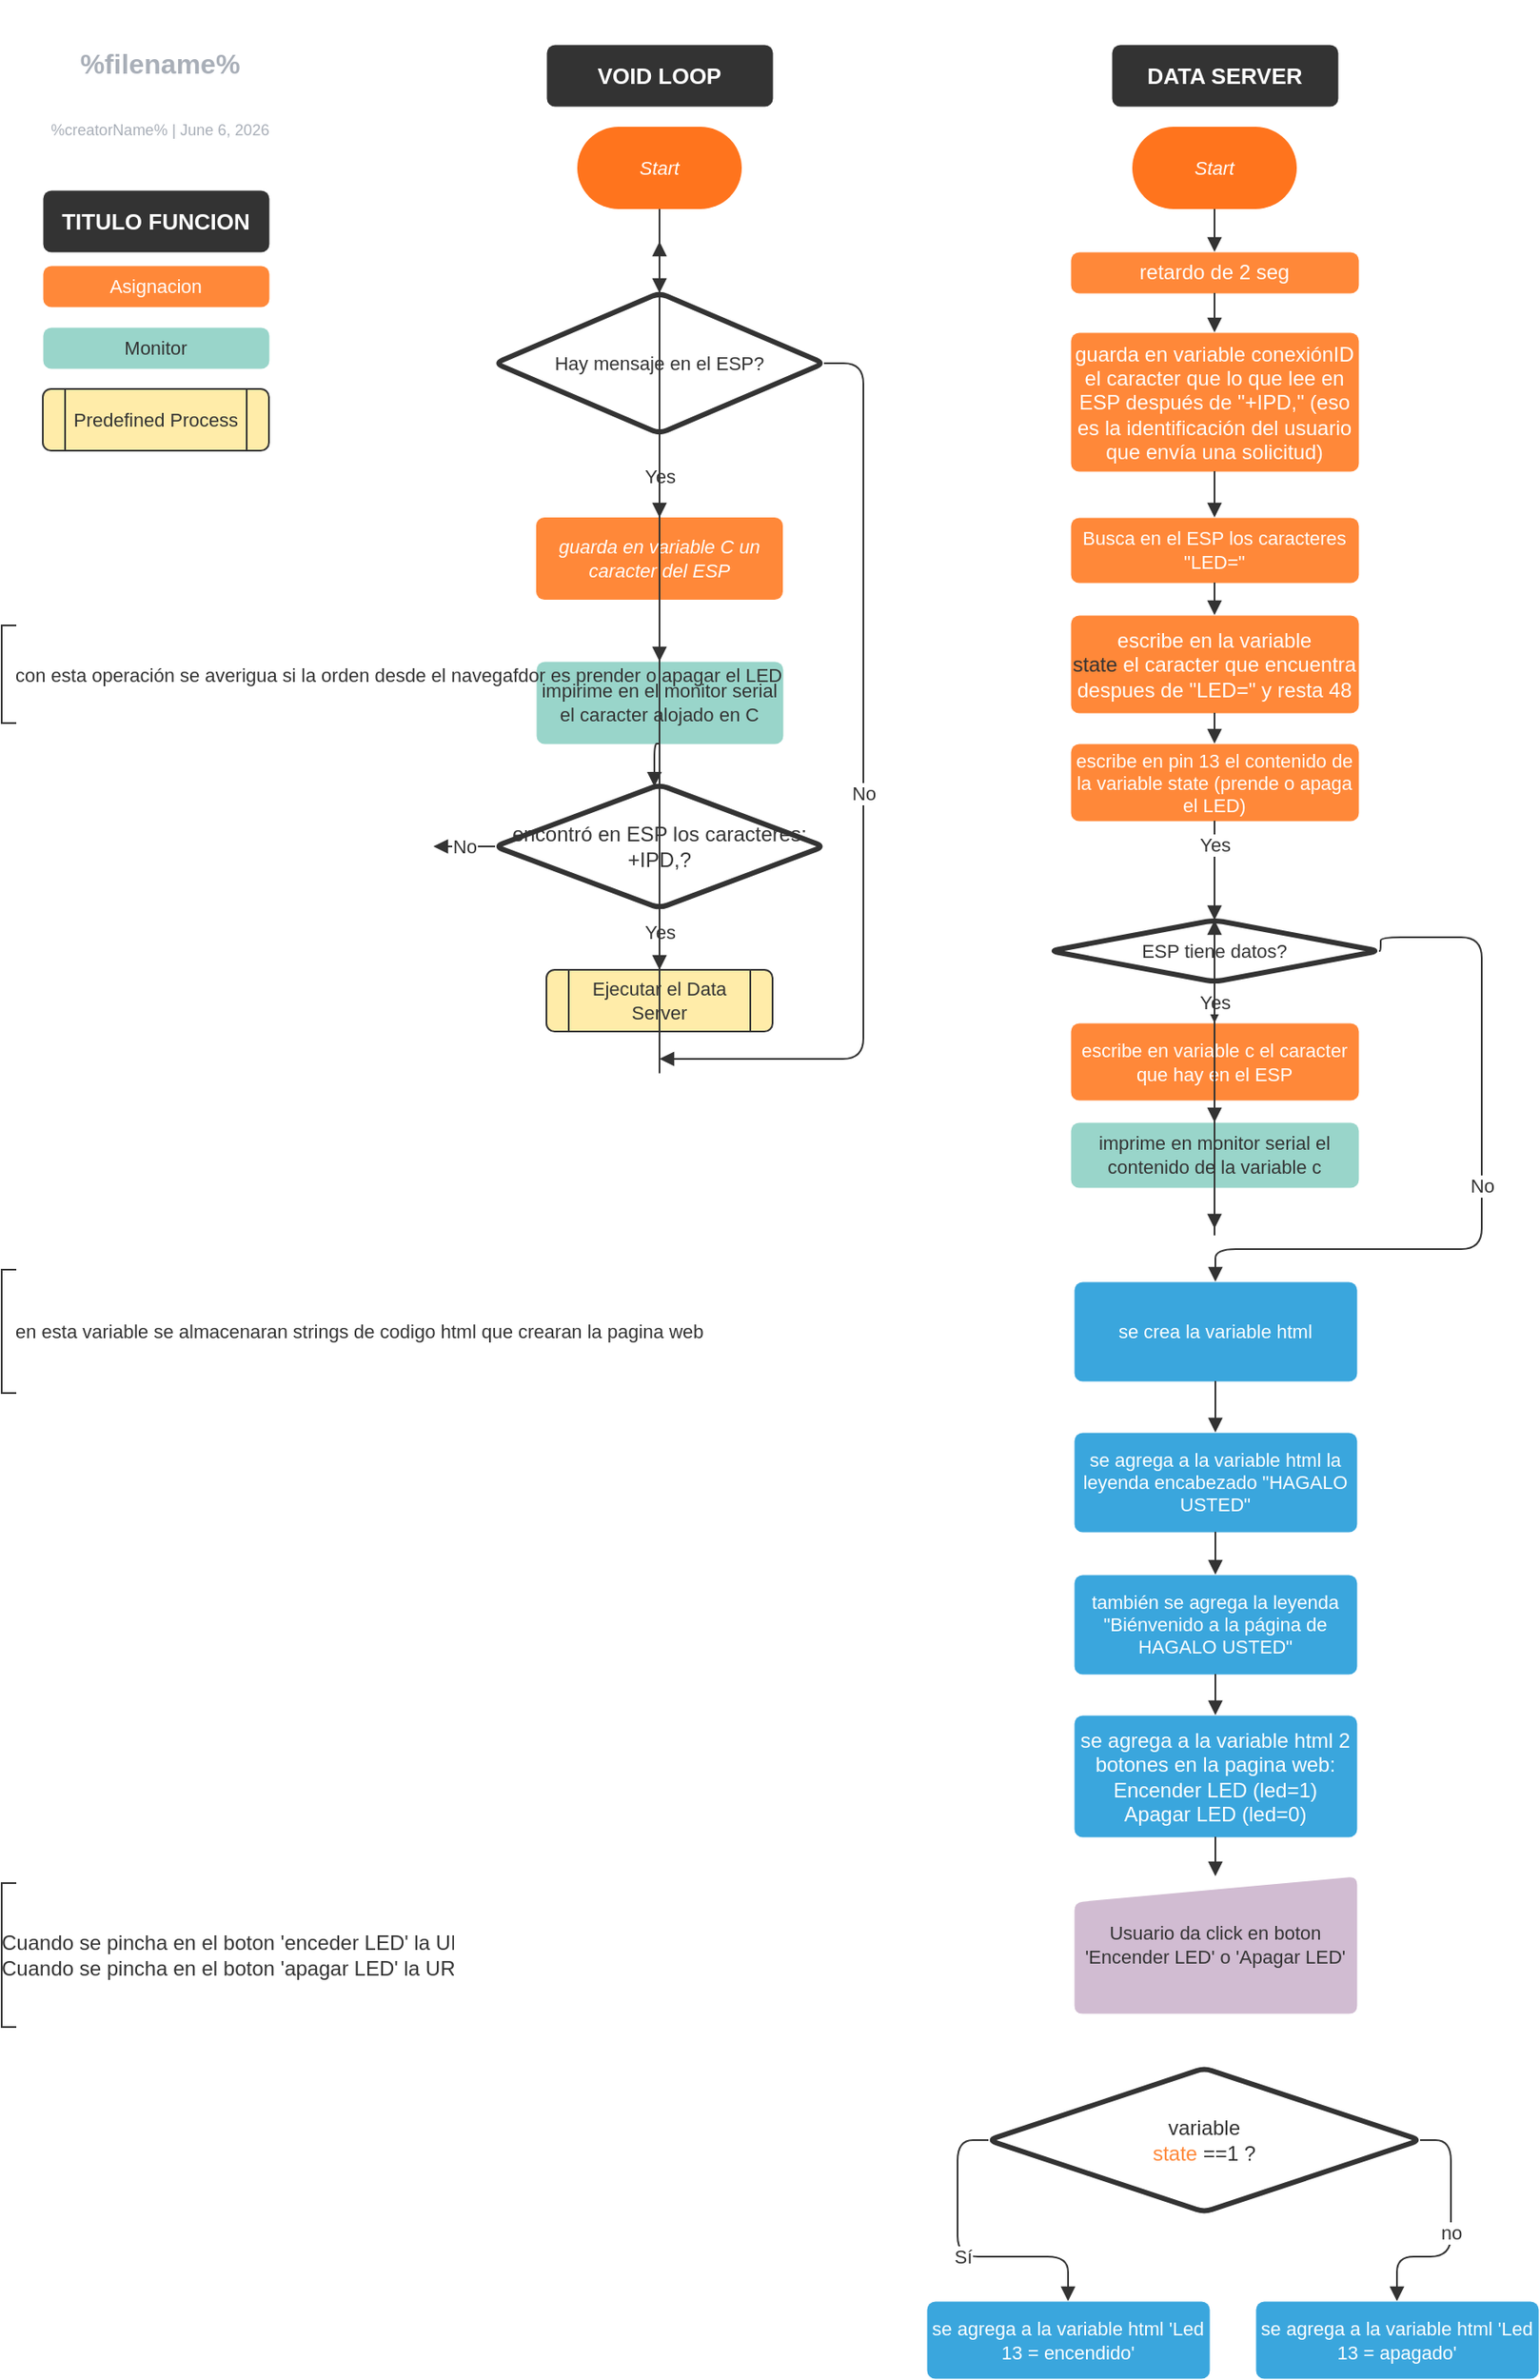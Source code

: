 <mxfile version="13.6.2" type="github"><diagram id="J57KH9B6RZYCS6bBLZZx" name="Page-1"><mxGraphModel dx="754" dy="570" grid="1" gridSize="10" guides="1" tooltips="1" connect="1" arrows="1" fold="1" page="1" pageScale="1" pageWidth="827" pageHeight="1169" math="0" shadow="0"><root><mxCell id="0"/><mxCell id="1" parent="0"/><UserObject label="Start" lucidchartObjectId="-.MDxyrSrIoQ" id="lFMXjnisn3vUiM2r7Eg6-1"><mxCell style="html=1;whiteSpace=wrap;rounded=1;arcSize=50;fontSize=11;fontColor=#ffffff;fontStyle=2;spacing=3;strokeOpacity=0;fillOpacity=100;fillColor=#ff741d;" vertex="1" zOrder="5" parent="1"><mxGeometry x="336" y="75" width="96" height="48" as="geometry"/></mxCell></UserObject><UserObject label="guarda en variable C un caracter del ESP" lucidchartObjectId="728Y107ycvK." id="lFMXjnisn3vUiM2r7Eg6-2"><mxCell style="html=1;whiteSpace=wrap;;fontSize=11;fontColor=#ffffff;fontStyle=2;spacing=3;strokeOpacity=0;fillOpacity=100;rounded=1;absoluteArcSize=1;arcSize=9.6;fillColor=#ff8839;" vertex="1" zOrder="11" parent="1"><mxGeometry x="312" y="303" width="144" height="48" as="geometry"/></mxCell></UserObject><UserObject label="" lucidchartObjectId="waNDZNUiQg9J" id="lFMXjnisn3vUiM2r7Eg6-3"><mxCell style="html=1;jettySize=18;fontSize=11;strokeColor=#333333;strokeOpacity=100;rounded=1;arcSize=24;edgeStyle=orthogonalEdgeStyle;startArrow=none;;endArrow=block;endFill=1;;exitX=0.5;exitY=1;exitPerimeter=1;entryX=0.5;entryY=-0.003;entryPerimeter=1;" edge="1" parent="1" source="lFMXjnisn3vUiM2r7Eg6-1" target="lFMXjnisn3vUiM2r7Eg6-7"><mxGeometry width="100" height="100" relative="1" as="geometry"><Array as="points"/></mxGeometry></mxCell></UserObject><mxCell id="lFMXjnisn3vUiM2r7Eg6-4" value="" style="group;dropTarget=0;" vertex="1" parent="1"><mxGeometry x="12" y="2" width="165" height="90" as="geometry"/></mxCell><UserObject label="%filename%" placeholders="1" lucidchartObjectId="SuaB0mNpY13K" id="lFMXjnisn3vUiM2r7Eg6-5"><mxCell style="html=1;whiteSpace=wrap;;fontSize=16;fontColor=#a9afb8;fontStyle=1;align=center;spacingLeft=5.628;spacingRight=9.38;spacingTop=2.68;spacing=2;strokeOpacity=0;fillOpacity=0;rounded=1;absoluteArcSize=1;arcSize=9.6;fillColor=#ffffff;" vertex="1" zOrder="45.132" parent="lFMXjnisn3vUiM2r7Eg6-4"><mxGeometry width="165" height="70" as="geometry"/></mxCell></UserObject><UserObject label="%creatorName%  |  %date{mmmm d, yyyy}%" placeholders="1" lucidchartObjectId="SuaBzqFhpa1o" id="lFMXjnisn3vUiM2r7Eg6-6"><mxCell style="html=1;whiteSpace=wrap;;fontSize=9;fontColor=#a9afb8;align=center;spacingLeft=5.628;spacingRight=9.38;spacingTop=2.68;spacing=2;strokeOpacity=0;fillOpacity=0;rounded=1;absoluteArcSize=1;arcSize=9.6;fillColor=#ffffff;" vertex="1" zOrder="47.132" parent="lFMXjnisn3vUiM2r7Eg6-4"><mxGeometry y="58" width="165" height="32" as="geometry"/></mxCell></UserObject><UserObject label="Hay mensaje en el ESP?" lucidchartObjectId="9JmlERP.Ujr." id="lFMXjnisn3vUiM2r7Eg6-7"><mxCell style="html=1;whiteSpace=wrap;rhombus;fontSize=11;fontColor=#333333;align=center;spacing=3;strokeColor=#333333;strokeOpacity=100;fillOpacity=100;rounded=1;absoluteArcSize=1;arcSize=9.6;fillColor=#ffffff;strokeWidth=3;" vertex="1" zOrder="50.132" parent="1"><mxGeometry x="288" y="172" width="192" height="82" as="geometry"/></mxCell></UserObject><UserObject label="" lucidchartObjectId="EWFldV10oaYS" id="lFMXjnisn3vUiM2r7Eg6-8"><mxCell style="html=1;jettySize=18;fontSize=11;fontColor=#333333;align=center;strokeColor=#333333;strokeOpacity=100;rounded=1;arcSize=24;edgeStyle=orthogonalEdgeStyle;startArrow=none;;endArrow=block;endFill=1;;exitX=0.5;exitY=1.003;exitPerimeter=1;entryX=0.5;entryY=0;entryPerimeter=1;" edge="1" parent="1" source="lFMXjnisn3vUiM2r7Eg6-7" target="lFMXjnisn3vUiM2r7Eg6-2"><mxGeometry width="100" height="100" relative="1" as="geometry"><Array as="points"/></mxGeometry></mxCell></UserObject><mxCell id="lFMXjnisn3vUiM2r7Eg6-9" value="Yes" style="text;html=1;resizable=0;labelBackgroundColor=#ffffff;align=center;verticalAlign=middle;fontColor=#333333;;fontSize=11;" vertex="1" parent="lFMXjnisn3vUiM2r7Eg6-8"><mxGeometry relative="1" as="geometry"/></mxCell><UserObject label="impirime en el monitor serial el caracter alojado en C " lucidchartObjectId="kYFlknXSgfvN" id="lFMXjnisn3vUiM2r7Eg6-10"><mxCell style="html=1;whiteSpace=wrap;;fontSize=11;fontColor=#333333;align=center;spacing=3;strokeColor=none;strokeOpacity=100;fillOpacity=100;rounded=1;absoluteArcSize=1;arcSize=9.6;fillColor=#99d5ca;strokeWidth=0;" vertex="1" zOrder="53.132" parent="1"><mxGeometry x="312" y="387" width="144" height="48" as="geometry"/></mxCell></UserObject><UserObject label="" lucidchartObjectId="q3Flejtq3wXv" id="lFMXjnisn3vUiM2r7Eg6-11"><mxCell style="html=1;jettySize=18;fontSize=11;strokeColor=#333333;strokeOpacity=100;rounded=1;arcSize=24;edgeStyle=orthogonalEdgeStyle;startArrow=none;;endArrow=block;endFill=1;;exitX=0.5;exitY=1;exitPerimeter=1;entryX=0.5;entryY=0;entryPerimeter=1;" edge="1" parent="1" source="lFMXjnisn3vUiM2r7Eg6-2" target="lFMXjnisn3vUiM2r7Eg6-10"><mxGeometry width="100" height="100" relative="1" as="geometry"><Array as="points"/></mxGeometry></mxCell></UserObject><UserObject label="&lt;div style=&quot;color:#333333;text-align: center;&quot;&gt;&lt;/div&gt;&lt;div style=&quot;color:#333333;text-align: center;&quot;&gt;encontró en ESP los caracteres:&#10;&lt;/div&gt;&lt;div style=&quot;color:#333333;text-align: center;&quot;&gt;+IPD,?&lt;/div&gt;" lucidchartObjectId="Z3Flcusokcyv" id="lFMXjnisn3vUiM2r7Eg6-12"><mxCell style="html=1;whiteSpace=wrap;rhombus;overflow=width;html=1;spacing=3;strokeColor=#333333;strokeOpacity=100;fillOpacity=100;rounded=1;absoluteArcSize=1;arcSize=9.6;fillColor=#ffffff;strokeWidth=3;" vertex="1" zOrder="55.132" parent="1"><mxGeometry x="288" y="459" width="192" height="72" as="geometry"/></mxCell></UserObject><UserObject label="" lucidchartObjectId="I_Fl_~PFSbs2" id="lFMXjnisn3vUiM2r7Eg6-13"><mxCell style="html=1;jettySize=18;fontSize=11;strokeColor=#333333;strokeOpacity=100;rounded=1;arcSize=24;edgeStyle=orthogonalEdgeStyle;startArrow=none;;endArrow=block;endFill=1;;exitX=0.5;exitY=1;exitPerimeter=1;entryX=0.484;entryY=-0.002;entryPerimeter=1;" edge="1" parent="1" source="lFMXjnisn3vUiM2r7Eg6-10" target="lFMXjnisn3vUiM2r7Eg6-12"><mxGeometry width="100" height="100" relative="1" as="geometry"><Array as="points"/></mxGeometry></mxCell></UserObject><UserObject label="" lucidchartObjectId="E.FlzUXnH3h0" id="lFMXjnisn3vUiM2r7Eg6-14"><mxCell style="html=1;jettySize=18;fontSize=11;fontColor=#333333;align=center;strokeColor=#333333;strokeOpacity=100;rounded=1;arcSize=24;edgeStyle=orthogonalEdgeStyle;startArrow=none;;endArrow=block;endFill=1;;exitX=0.5;exitY=1.005;exitPerimeter=1;entryX=0.5;entryY=-0.017;entryPerimeter=1;" edge="1" parent="1" source="lFMXjnisn3vUiM2r7Eg6-12" target="lFMXjnisn3vUiM2r7Eg6-21"><mxGeometry width="100" height="100" relative="1" as="geometry"><Array as="points"/></mxGeometry></mxCell></UserObject><mxCell id="lFMXjnisn3vUiM2r7Eg6-15" value="Yes" style="text;html=1;resizable=0;labelBackgroundColor=#ffffff;align=center;verticalAlign=middle;fontColor=#333333;;fontSize=11;" vertex="1" parent="lFMXjnisn3vUiM2r7Eg6-14"><mxGeometry x="-0.21" relative="1" as="geometry"/></mxCell><UserObject label="" lucidchartObjectId="m~Fl4IxWwYt0" id="lFMXjnisn3vUiM2r7Eg6-16"><mxCell style="html=1;jettySize=18;fontSize=11;fontColor=#333333;align=center;strokeColor=#333333;strokeOpacity=100;rounded=1;arcSize=24;edgeStyle=elbowEdgeStyle;startArrow=none;;endArrow=block;endFill=1;;exitX=0.007;exitY=0.5;exitPerimeter=1;" edge="1" parent="1" source="lFMXjnisn3vUiM2r7Eg6-12"><mxGeometry width="100" height="100" relative="1" as="geometry"><Array as="points"/><mxPoint x="252" y="495" as="targetPoint"/></mxGeometry></mxCell></UserObject><mxCell id="lFMXjnisn3vUiM2r7Eg6-17" value="No" style="text;html=1;resizable=0;labelBackgroundColor=#ffffff;align=center;verticalAlign=middle;fontColor=#333333;;fontSize=11;" vertex="1" parent="lFMXjnisn3vUiM2r7Eg6-16"><mxGeometry relative="1" as="geometry"/></mxCell><UserObject label="Asignacion" lucidchartObjectId="laGla~-XFChX" id="lFMXjnisn3vUiM2r7Eg6-18"><mxCell style="html=1;whiteSpace=wrap;;fontSize=11;fontColor=#ffffff;align=center;spacing=3;strokeColor=none;strokeOpacity=100;fillOpacity=100;rounded=1;absoluteArcSize=1;arcSize=9.6;fillColor=#ff8839;strokeWidth=0;" vertex="1" zOrder="59.132" parent="1"><mxGeometry x="24" y="156" width="132" height="24" as="geometry"/></mxCell></UserObject><UserObject label="Monitor" lucidchartObjectId="9aGlWO-1YdPX" id="lFMXjnisn3vUiM2r7Eg6-19"><mxCell style="html=1;whiteSpace=wrap;;fontSize=11;fontColor=#333333;align=center;spacing=3;strokeColor=none;strokeOpacity=100;fillOpacity=100;rounded=1;absoluteArcSize=1;arcSize=9.6;fillColor=#99d5ca;strokeWidth=0;" vertex="1" zOrder="60.132" parent="1"><mxGeometry x="24" y="192" width="132" height="24" as="geometry"/></mxCell></UserObject><UserObject label="Predefined Process" lucidchartObjectId="leGlDY~Ii-IC" id="lFMXjnisn3vUiM2r7Eg6-20"><mxCell style="html=1;whiteSpace=wrap;shape=process;fontSize=11;fontColor=#333333;align=center;spacing=3;strokeColor=#333333;strokeOpacity=100;fillOpacity=100;rounded=1;absoluteArcSize=1;arcSize=9.6;fillColor=#ffeca9;" vertex="1" zOrder="62.132" parent="1"><mxGeometry x="24" y="228" width="132" height="36" as="geometry"/></mxCell></UserObject><UserObject label="Ejecutar el Data Server" lucidchartObjectId="SfGlQL4ZKTYL" id="lFMXjnisn3vUiM2r7Eg6-21"><mxCell style="html=1;whiteSpace=wrap;shape=process;fontSize=11;fontColor=#333333;align=center;spacing=3;strokeColor=#333333;strokeOpacity=100;fillOpacity=100;rounded=1;absoluteArcSize=1;arcSize=9.6;fillColor=#ffeca9;" vertex="1" zOrder="63.132" parent="1"><mxGeometry x="318" y="567" width="132" height="36" as="geometry"/></mxCell></UserObject><UserObject label="" lucidchartObjectId="PhGl4kNF~YYb" id="lFMXjnisn3vUiM2r7Eg6-22"><mxCell style="html=1;jettySize=18;fontSize=11;fontColor=#333333;align=center;strokeColor=#333333;strokeOpacity=100;rounded=1;arcSize=24;edgeStyle=elbowEdgeStyle;startArrow=none;;endArrow=block;endFill=1;;exitX=0.993;exitY=0.5;exitPerimeter=1;" edge="1" parent="1" source="lFMXjnisn3vUiM2r7Eg6-7"><mxGeometry width="100" height="100" relative="1" as="geometry"><Array as="points"><mxPoint x="503" y="214"/><mxPoint x="503" y="237"/><mxPoint x="503" y="237"/><mxPoint x="503" y="619"/></Array><mxPoint x="384" y="619" as="targetPoint"/></mxGeometry></mxCell></UserObject><mxCell id="lFMXjnisn3vUiM2r7Eg6-23" value="No" style="text;html=1;resizable=0;labelBackgroundColor=#ffffff;align=center;verticalAlign=middle;fontColor=#333333;;fontSize=11;" vertex="1" parent="lFMXjnisn3vUiM2r7Eg6-22"><mxGeometry relative="1" as="geometry"/></mxCell><UserObject label="" lucidchartObjectId="HiGlYCXL8vXb" id="lFMXjnisn3vUiM2r7Eg6-24"><mxCell style="html=1;jettySize=18;fontSize=11;strokeColor=#333333;strokeOpacity=100;rounded=1;arcSize=24;edgeStyle=elbowEdgeStyle;startArrow=none;;endArrow=block;endFill=1;;exitX=0.5;exitY=1.017;exitPerimeter=1;" edge="1" parent="1" source="lFMXjnisn3vUiM2r7Eg6-21"><mxGeometry width="100" height="100" relative="1" as="geometry"><Array as="points"><mxPoint x="384" y="633"/><mxPoint x="252" y="633"/><mxPoint x="252" y="159"/></Array><mxPoint x="384" y="142" as="targetPoint"/></mxGeometry></mxCell></UserObject><UserObject label="TITULO FUNCION" lucidchartObjectId="GoGl5f8_dVX1" id="lFMXjnisn3vUiM2r7Eg6-25"><mxCell style="html=1;whiteSpace=wrap;;fontSize=13;fontColor=#ffffff;fontStyle=1;align=center;spacing=3;strokeColor=none;strokeOpacity=100;fillOpacity=100;rounded=1;absoluteArcSize=1;arcSize=9.6;fillColor=#333333;strokeWidth=0;" vertex="1" zOrder="66.132" parent="1"><mxGeometry x="24" y="112" width="132" height="36" as="geometry"/></mxCell></UserObject><UserObject label="VOID LOOP" lucidchartObjectId="BpGlyWXuldib" id="lFMXjnisn3vUiM2r7Eg6-26"><mxCell style="html=1;whiteSpace=wrap;;fontSize=13;fontColor=#ffffff;fontStyle=1;align=center;spacing=3;strokeColor=none;strokeOpacity=100;fillOpacity=100;rounded=1;absoluteArcSize=1;arcSize=9.6;fillColor=#333333;strokeWidth=0;" vertex="1" zOrder="67.132" parent="1"><mxGeometry x="318" y="27" width="132" height="36" as="geometry"/></mxCell></UserObject><UserObject label="DATA SERVER" lucidchartObjectId="hnIl0t_b-5cP" id="lFMXjnisn3vUiM2r7Eg6-27"><mxCell style="html=1;whiteSpace=wrap;;fontSize=13;fontColor=#ffffff;fontStyle=1;align=center;spacing=3;strokeColor=none;strokeOpacity=100;fillOpacity=100;rounded=1;absoluteArcSize=1;arcSize=9.6;fillColor=#333333;strokeWidth=0;" vertex="1" zOrder="68.132" parent="1"><mxGeometry x="648" y="27" width="132" height="36" as="geometry"/></mxCell></UserObject><UserObject label="Start" lucidchartObjectId="ZnIljQx2n8T9" id="lFMXjnisn3vUiM2r7Eg6-28"><mxCell style="html=1;whiteSpace=wrap;rounded=1;arcSize=50;fontSize=11;fontColor=#ffffff;fontStyle=2;spacing=3;strokeOpacity=0;fillOpacity=100;fillColor=#ff741d;" vertex="1" zOrder="69.132" parent="1"><mxGeometry x="660" y="75" width="96" height="48" as="geometry"/></mxCell></UserObject><UserObject label="&lt;div style=&quot;color:#ffffff;text-align: center;&quot;&gt;retardo de 2 seg&lt;/div&gt;&lt;span style=&quot;font-size:13px;color:#000000;text-align: center;&quot;&gt; &lt;/span&gt;" lucidchartObjectId="OoIl5Y-217MX" id="lFMXjnisn3vUiM2r7Eg6-29"><mxCell style="html=1;whiteSpace=wrap;;overflow=width;html=1;spacing=3;strokeColor=none;strokeOpacity=100;fillOpacity=100;rounded=1;absoluteArcSize=1;arcSize=9.6;fillColor=#ff8839;strokeWidth=0;" vertex="1" zOrder="70.132" parent="1"><mxGeometry x="624" y="148" width="168" height="24" as="geometry"/></mxCell></UserObject><UserObject label="&lt;div style=&quot;color:#ffffff;text-align: center;&quot;&gt;guarda en variable conexiónID&#10;&lt;/div&gt;&lt;div style=&quot;color:#ffffff;text-align: center;&quot;&gt;el caracter que lo que lee en ESP después de &quot;+IPD,&quot; (eso es la identificación del usuario que envía una solicitud)&lt;/div&gt;" lucidchartObjectId="1pIlAKLr_lVP" id="lFMXjnisn3vUiM2r7Eg6-30"><mxCell style="html=1;whiteSpace=wrap;;overflow=width;html=1;spacing=3;strokeColor=none;strokeOpacity=100;fillOpacity=100;rounded=1;absoluteArcSize=1;arcSize=9.6;fillColor=#ff8839;strokeWidth=0;" vertex="1" zOrder="71.132" parent="1"><mxGeometry x="624" y="195" width="168" height="81" as="geometry"/></mxCell></UserObject><UserObject label="Busca en el ESP los caracteres &quot;LED=&quot;" lucidchartObjectId="JxIlRJ30BuzQ" id="lFMXjnisn3vUiM2r7Eg6-31"><mxCell style="html=1;whiteSpace=wrap;;fontSize=11;fontColor=#ffffff;align=center;spacing=3;strokeColor=none;strokeOpacity=100;fillOpacity=100;rounded=1;absoluteArcSize=1;arcSize=9.6;fillColor=#ff8839;strokeWidth=0;" vertex="1" zOrder="72.132" parent="1"><mxGeometry x="624" y="303" width="168" height="38" as="geometry"/></mxCell></UserObject><UserObject label="&lt;div style=&quot;color:#ffffff;text-align: center;&quot;&gt;escribe en la variable &lt;/div&gt;&lt;span style=&quot;color:#333333;text-align: center;&quot;&gt;state &lt;/span&gt;&lt;span style=&quot;color:#ffffff;text-align: center;&quot;&gt;el caracter que encuentra despues de &quot;LED=&quot; y resta 48 &lt;/span&gt;" lucidchartObjectId="pzIla.2Y3vQ2" id="lFMXjnisn3vUiM2r7Eg6-32"><mxCell style="html=1;whiteSpace=wrap;;overflow=width;html=1;spacing=3;strokeColor=none;strokeOpacity=100;fillOpacity=100;rounded=1;absoluteArcSize=1;arcSize=9.6;fillColor=#ff8839;strokeWidth=0;" vertex="1" zOrder="73.132" parent="1"><mxGeometry x="624" y="360" width="168" height="57" as="geometry"/></mxCell></UserObject><mxCell id="lFMXjnisn3vUiM2r7Eg6-33" value="con esta operación se averigua si la orden desde el navegafdor es prender o apagar el LED" style="group;spacingLeft=8;align=left;spacing=0;strokeColor=none;fontSize=11;fontColor=#333333;strokeOpacity=100;fillOpacity=0;rounded=1;absoluteArcSize=1;arcSize=9.6;fillColor=#ffffff;verticalAlign=middle;html=1;" vertex="1" zOrder="74.132" parent="1"><mxGeometry y="366" width="252" height="57" as="geometry"/></mxCell><mxCell id="lFMXjnisn3vUiM2r7Eg6-34" value="" style="shape=partialRectangle;right=0;fillColor=none;fontSize=11;fontColor=#333333;align=center;strokeColor=#333333;" vertex="1" parent="lFMXjnisn3vUiM2r7Eg6-33"><mxGeometry width="8" height="57" relative="1" as="geometry"/></mxCell><UserObject label="escribe en pin 13 el contenido de la variable state (prende o apaga el LED)" lucidchartObjectId="LNIlwVLm4Pa5" id="lFMXjnisn3vUiM2r7Eg6-35"><mxCell style="html=1;whiteSpace=wrap;;fontSize=11;fontColor=#ffffff;align=center;spacing=3;strokeColor=none;strokeOpacity=100;fillOpacity=100;rounded=1;absoluteArcSize=1;arcSize=9.6;fillColor=#ff8839;strokeWidth=0;" vertex="1" zOrder="75.132" parent="1"><mxGeometry x="624" y="435" width="168" height="45" as="geometry"/></mxCell></UserObject><UserObject label="ESP tiene datos?" lucidchartObjectId="6QIlAMrQ1IXC" id="lFMXjnisn3vUiM2r7Eg6-36"><mxCell style="html=1;whiteSpace=wrap;rhombus;fontSize=11;fontColor=#333333;align=center;spacing=3;strokeColor=#333333;strokeOpacity=100;fillOpacity=100;rounded=1;absoluteArcSize=1;arcSize=9.6;fillColor=#ffffff;strokeWidth=3;" vertex="1" zOrder="76.132" parent="1"><mxGeometry x="612" y="538" width="192" height="36" as="geometry"/></mxCell></UserObject><UserObject label="escribe en variable c el caracter que hay en el ESP" lucidchartObjectId="zSIltxHqCxMt" id="lFMXjnisn3vUiM2r7Eg6-37"><mxCell style="html=1;whiteSpace=wrap;;fontSize=11;fontColor=#ffffff;align=center;spacing=3;strokeColor=none;strokeOpacity=100;fillOpacity=100;rounded=1;absoluteArcSize=1;arcSize=9.6;fillColor=#ff8839;strokeWidth=0;" vertex="1" zOrder="77.132" parent="1"><mxGeometry x="624" y="598" width="168" height="45" as="geometry"/></mxCell></UserObject><UserObject label="imprime en monitor serial el contenido de la variable c" lucidchartObjectId="eXIll6rsDMtW" id="lFMXjnisn3vUiM2r7Eg6-38"><mxCell style="html=1;whiteSpace=wrap;;fontSize=11;fontColor=#333333;align=center;spacing=3;strokeColor=none;strokeOpacity=100;fillOpacity=100;rounded=1;absoluteArcSize=1;arcSize=9.6;fillColor=#99d5ca;strokeWidth=0;" vertex="1" zOrder="78.132" parent="1"><mxGeometry x="624" y="656" width="168" height="38" as="geometry"/></mxCell></UserObject><UserObject label="" lucidchartObjectId="IRJlyQ5qa8IW" id="lFMXjnisn3vUiM2r7Eg6-39"><mxCell style="html=1;jettySize=18;fontSize=11;fontColor=#333333;align=center;strokeColor=#333333;strokeOpacity=100;rounded=1;arcSize=24;edgeStyle=orthogonalEdgeStyle;startArrow=none;;endArrow=block;endFill=1;;exitX=0.5;exitY=1.022;exitPerimeter=1;entryX=0.5;entryY=0;entryPerimeter=1;" edge="1" parent="1" source="lFMXjnisn3vUiM2r7Eg6-36" target="lFMXjnisn3vUiM2r7Eg6-37"><mxGeometry width="100" height="100" relative="1" as="geometry"><Array as="points"/></mxGeometry></mxCell></UserObject><mxCell id="lFMXjnisn3vUiM2r7Eg6-40" value="Yes" style="text;html=1;resizable=0;labelBackgroundColor=#ffffff;align=center;verticalAlign=middle;fontColor=#333333;;fontSize=11;" vertex="1" parent="lFMXjnisn3vUiM2r7Eg6-39"><mxGeometry relative="1" as="geometry"/></mxCell><UserObject label="" lucidchartObjectId="YRJlUIzJIxd9" id="lFMXjnisn3vUiM2r7Eg6-41"><mxCell style="html=1;jettySize=18;fontSize=11;strokeColor=#333333;strokeOpacity=100;rounded=1;arcSize=24;edgeStyle=orthogonalEdgeStyle;startArrow=none;;endArrow=block;endFill=1;;exitX=0.5;exitY=1.0;exitPerimeter=1;entryX=0.5;entryY=0;entryPerimeter=1;" edge="1" parent="1" source="lFMXjnisn3vUiM2r7Eg6-37" target="lFMXjnisn3vUiM2r7Eg6-38"><mxGeometry width="100" height="100" relative="1" as="geometry"><Array as="points"/></mxGeometry></mxCell></UserObject><UserObject label="" lucidchartObjectId="mSJlSZecy2F1" id="lFMXjnisn3vUiM2r7Eg6-42"><mxCell style="html=1;jettySize=18;fontSize=11;strokeColor=#333333;strokeOpacity=100;rounded=1;arcSize=24;edgeStyle=elbowEdgeStyle;startArrow=none;;endArrow=block;endFill=1;;entryX=0.5;entryY=-0.022;entryPerimeter=1;" edge="1" parent="1" target="lFMXjnisn3vUiM2r7Eg6-36"><mxGeometry width="100" height="100" relative="1" as="geometry"><Array as="points"><mxPoint x="708" y="724"/><mxPoint x="588" y="724"/><mxPoint x="588" y="520"/><mxPoint x="708" y="520"/></Array><mxPoint x="708" y="718" as="sourcePoint"/></mxGeometry></mxCell></UserObject><UserObject label="" lucidchartObjectId="SSJl3pmxR6dX" id="lFMXjnisn3vUiM2r7Eg6-43"><mxCell style="html=1;jettySize=18;fontSize=11;strokeColor=#333333;strokeOpacity=100;rounded=1;arcSize=24;edgeStyle=orthogonalEdgeStyle;startArrow=none;;endArrow=block;endFill=1;;exitX=0.5;exitY=1.0;exitPerimeter=1;entryX=0.5;entryY=-0.022;entryPerimeter=1;" edge="1" parent="1" source="lFMXjnisn3vUiM2r7Eg6-35" target="lFMXjnisn3vUiM2r7Eg6-36"><mxGeometry width="100" height="100" relative="1" as="geometry"><Array as="points"/></mxGeometry></mxCell></UserObject><mxCell id="lFMXjnisn3vUiM2r7Eg6-44" value="Yes" style="text;html=1;resizable=0;labelBackgroundColor=#ffffff;align=center;verticalAlign=middle;fontColor=#333333;;fontSize=11;" vertex="1" parent="lFMXjnisn3vUiM2r7Eg6-43"><mxGeometry x="-0.54" relative="1" as="geometry"/></mxCell><UserObject label="" lucidchartObjectId="gTJlDAqMzMAw" id="lFMXjnisn3vUiM2r7Eg6-45"><mxCell style="html=1;jettySize=18;fontSize=11;strokeColor=#333333;strokeOpacity=100;rounded=1;arcSize=24;edgeStyle=elbowEdgeStyle;startArrow=none;;endArrow=block;endFill=1;;exitX=0.5;exitY=1.0;exitPerimeter=1;" edge="1" parent="1" source="lFMXjnisn3vUiM2r7Eg6-38"><mxGeometry width="100" height="100" relative="1" as="geometry"><Array as="points"/><mxPoint x="708" y="718" as="targetPoint"/></mxGeometry></mxCell></UserObject><UserObject label="" lucidchartObjectId="7VJljt9D6Yff" id="lFMXjnisn3vUiM2r7Eg6-46"><mxCell style="html=1;jettySize=18;fontSize=11;fontColor=#333333;align=center;strokeColor=#333333;strokeOpacity=100;rounded=1;arcSize=24;edgeStyle=orthogonalEdgeStyle;startArrow=none;;endArrow=block;endFill=1;;exitX=1.005;exitY=0.5;exitPerimeter=1;entryX=0.5;entryY=0;entryPerimeter=1;" edge="1" parent="1" source="lFMXjnisn3vUiM2r7Eg6-36" target="lFMXjnisn3vUiM2r7Eg6-53"><mxGeometry width="100" height="100" relative="1" as="geometry"><Array as="points"><mxPoint x="805" y="548"/><mxPoint x="864" y="548"/><mxPoint x="864" y="730"/><mxPoint x="708" y="730"/></Array></mxGeometry></mxCell></UserObject><mxCell id="lFMXjnisn3vUiM2r7Eg6-47" value="No" style="text;html=1;resizable=0;labelBackgroundColor=#ffffff;align=center;verticalAlign=middle;fontColor=#333333;;fontSize=11;" vertex="1" parent="lFMXjnisn3vUiM2r7Eg6-46"><mxGeometry relative="1" as="geometry"/></mxCell><UserObject label="" lucidchartObjectId="G2Jl1wKGURMo" id="lFMXjnisn3vUiM2r7Eg6-48"><mxCell style="html=1;jettySize=18;fontSize=11;strokeColor=#333333;strokeOpacity=100;rounded=1;arcSize=24;edgeStyle=orthogonalEdgeStyle;startArrow=none;;endArrow=block;endFill=1;;exitX=0.5;exitY=1.0;exitPerimeter=1;entryX=0.5;entryY=0;entryPerimeter=1;" edge="1" parent="1" source="lFMXjnisn3vUiM2r7Eg6-32" target="lFMXjnisn3vUiM2r7Eg6-35"><mxGeometry width="100" height="100" relative="1" as="geometry"><Array as="points"/></mxGeometry></mxCell></UserObject><UserObject label="" lucidchartObjectId="L2Jlq-FqggtV" id="lFMXjnisn3vUiM2r7Eg6-49"><mxCell style="html=1;jettySize=18;fontSize=11;strokeColor=#333333;strokeOpacity=100;rounded=1;arcSize=24;edgeStyle=orthogonalEdgeStyle;startArrow=none;;endArrow=block;endFill=1;;exitX=0.5;exitY=1.0;exitPerimeter=1;entryX=0.5;entryY=0;entryPerimeter=1;" edge="1" parent="1" source="lFMXjnisn3vUiM2r7Eg6-31" target="lFMXjnisn3vUiM2r7Eg6-32"><mxGeometry width="100" height="100" relative="1" as="geometry"><Array as="points"/></mxGeometry></mxCell></UserObject><UserObject label="" lucidchartObjectId="S2JlhbS2hh7s" id="lFMXjnisn3vUiM2r7Eg6-50"><mxCell style="html=1;jettySize=18;fontSize=11;strokeColor=#333333;strokeOpacity=100;rounded=1;arcSize=24;edgeStyle=orthogonalEdgeStyle;startArrow=none;;endArrow=block;endFill=1;;exitX=0.5;exitY=1.0;exitPerimeter=1;entryX=0.5;entryY=0;entryPerimeter=1;" edge="1" parent="1" source="lFMXjnisn3vUiM2r7Eg6-30" target="lFMXjnisn3vUiM2r7Eg6-31"><mxGeometry width="100" height="100" relative="1" as="geometry"><Array as="points"/></mxGeometry></mxCell></UserObject><UserObject label="" lucidchartObjectId="Y2JlD0G6Eeih" id="lFMXjnisn3vUiM2r7Eg6-51"><mxCell style="html=1;jettySize=18;fontSize=11;strokeColor=#333333;strokeOpacity=100;rounded=1;arcSize=24;edgeStyle=orthogonalEdgeStyle;startArrow=none;;endArrow=block;endFill=1;;exitX=0.5;exitY=1;exitPerimeter=1;entryX=0.5;entryY=0;entryPerimeter=1;" edge="1" parent="1" source="lFMXjnisn3vUiM2r7Eg6-29" target="lFMXjnisn3vUiM2r7Eg6-30"><mxGeometry width="100" height="100" relative="1" as="geometry"><Array as="points"/></mxGeometry></mxCell></UserObject><UserObject label="" lucidchartObjectId="52JlOfj3kiGz" id="lFMXjnisn3vUiM2r7Eg6-52"><mxCell style="html=1;jettySize=18;fontSize=11;strokeColor=#333333;strokeOpacity=100;rounded=1;arcSize=24;edgeStyle=orthogonalEdgeStyle;startArrow=none;;endArrow=block;endFill=1;;exitX=0.5;exitY=1;exitPerimeter=1;entryX=0.5;entryY=0;entryPerimeter=1;" edge="1" parent="1" source="lFMXjnisn3vUiM2r7Eg6-28" target="lFMXjnisn3vUiM2r7Eg6-29"><mxGeometry width="100" height="100" relative="1" as="geometry"><Array as="points"/></mxGeometry></mxCell></UserObject><UserObject label="se crea la variable html " lucidchartObjectId="_8JliMPBmOBt" id="lFMXjnisn3vUiM2r7Eg6-53"><mxCell style="html=1;whiteSpace=wrap;;fontSize=11;fontColor=#ffffff;align=center;spacing=3;strokeColor=none;strokeOpacity=100;fillOpacity=100;rounded=1;absoluteArcSize=1;arcSize=9.6;fillColor=#3aa6dd;strokeWidth=0;" vertex="1" zOrder="91.132" parent="1"><mxGeometry x="626" y="749" width="165" height="58" as="geometry"/></mxCell></UserObject><UserObject label="se agrega a la variable html la leyenda encabezado &quot;HAGALO USTED&quot;" lucidchartObjectId="r_JlF2mHvgSZ" id="lFMXjnisn3vUiM2r7Eg6-54"><mxCell style="html=1;whiteSpace=wrap;;fontSize=11;fontColor=#ffffff;align=center;spacing=3;strokeColor=none;strokeOpacity=100;fillOpacity=100;rounded=1;absoluteArcSize=1;arcSize=9.6;fillColor=#3aa6dd;strokeWidth=0;" vertex="1" zOrder="92.132" parent="1"><mxGeometry x="626" y="837" width="165" height="58" as="geometry"/></mxCell></UserObject><UserObject label="también se agrega la leyenda &quot;Biénvenido a la página de HAGALO USTED&quot;" lucidchartObjectId="NfKl-Arav8Nf" id="lFMXjnisn3vUiM2r7Eg6-55"><mxCell style="html=1;whiteSpace=wrap;;fontSize=11;fontColor=#ffffff;align=center;spacing=3;strokeColor=none;strokeOpacity=100;fillOpacity=100;rounded=1;absoluteArcSize=1;arcSize=9.6;fillColor=#3aa6dd;strokeWidth=0;" vertex="1" zOrder="94.132" parent="1"><mxGeometry x="626" y="920" width="165" height="58" as="geometry"/></mxCell></UserObject><UserObject label="&lt;div style=&quot;color:#ffffff;text-align: center;&quot;&gt;se agrega a la variable html  2 botones en la pagina web:&#10;&lt;/div&gt;&lt;div style=&quot;color:#ffffff;text-align: center;&quot;&gt;Encender LED (led=1)&#10;&lt;/div&gt;&lt;div style=&quot;color:#ffffff;text-align: center;&quot;&gt;Apagar LED (led=0) &lt;/div&gt;" lucidchartObjectId="80dmR9_.lWsI" id="lFMXjnisn3vUiM2r7Eg6-56"><mxCell style="html=1;whiteSpace=wrap;;overflow=width;html=1;spacing=3;strokeColor=none;strokeOpacity=100;fillOpacity=100;rounded=1;absoluteArcSize=1;arcSize=9.6;fillColor=#3aa6dd;strokeWidth=0;" vertex="1" zOrder="96.132" parent="1"><mxGeometry x="626" y="1002" width="165" height="71" as="geometry"/></mxCell></UserObject><mxCell id="lFMXjnisn3vUiM2r7Eg6-57" value="&lt;div style=&quot;color:#333333;text-align: center;&quot;&gt;Cuando se pincha en el boton 'enceder LED' la URL cambia  anadiendole despues del '/' led=1 &#10;&lt;/div&gt;&lt;div style=&quot;color:#333333;text-align: center;&quot;&gt;&lt;/div&gt;&lt;div style=&quot;color:#333333;text-align: center;&quot;&gt;Cuando se pincha en el boton 'apagar LED' la URL cambia  anadiendole despues del '/' led=0&lt;/div&gt;" style="group;spacingLeft=8;align=left;spacing=0;strokeColor=none;overflow=width;html=1;strokeOpacity=100;fillOpacity=0;rounded=1;absoluteArcSize=1;arcSize=9.6;fillColor=#ffffff;verticalAlign=middle;" vertex="1" zOrder="97.132" parent="1"><mxGeometry y="1100" width="264" height="84" as="geometry"/></mxCell><mxCell id="lFMXjnisn3vUiM2r7Eg6-58" value="" style="shape=partialRectangle;right=0;fillColor=none;overflow=width;html=1;strokeColor=#333333;" vertex="1" parent="lFMXjnisn3vUiM2r7Eg6-57"><mxGeometry width="8" height="84" relative="1" as="geometry"/></mxCell><mxCell id="lFMXjnisn3vUiM2r7Eg6-59" value="en esta variable se almacenaran strings de codigo html que crearan la pagina web" style="group;spacingLeft=8;align=left;spacing=0;strokeColor=none;fontSize=11;fontColor=#333333;strokeOpacity=100;fillOpacity=0;rounded=1;absoluteArcSize=1;arcSize=9.6;fillColor=#ffffff;verticalAlign=middle;html=1;" vertex="1" zOrder="98.132" parent="1"><mxGeometry y="742" width="216" height="72" as="geometry"/></mxCell><mxCell id="lFMXjnisn3vUiM2r7Eg6-60" value="" style="shape=partialRectangle;right=0;fillColor=none;fontSize=11;fontColor=#333333;align=center;strokeColor=#333333;" vertex="1" parent="lFMXjnisn3vUiM2r7Eg6-59"><mxGeometry width="8" height="72" relative="1" as="geometry"/></mxCell><UserObject label="&lt;div style=&quot;color:#333333;text-align: center;&quot;&gt;variable &lt;/div&gt;&lt;span style=&quot;color:#ff8839;text-align: center;&quot;&gt;state&lt;/span&gt;&lt;span style=&quot;color:#333333;text-align: center;&quot;&gt; ==1 ?&lt;/span&gt;" lucidchartObjectId="qgemiyTsQh93" id="lFMXjnisn3vUiM2r7Eg6-61"><mxCell style="html=1;whiteSpace=wrap;rhombus;overflow=width;html=1;spacing=3;strokeColor=#333333;strokeOpacity=100;fillOpacity=100;rounded=1;absoluteArcSize=1;arcSize=9.6;fillColor=#ffffff;strokeWidth=3;" vertex="1" zOrder="99.132" parent="1"><mxGeometry x="576" y="1208" width="252" height="84" as="geometry"/></mxCell></UserObject><UserObject label="Usuario da click en boton 'Encender LED' o 'Apagar LED'" lucidchartObjectId="bremhlxDmQ40" id="lFMXjnisn3vUiM2r7Eg6-62"><mxCell style="html=1;whiteSpace=wrap;shape=manualInput;size=15;fontSize=11;fontColor=#333333;align=center;spacing=3;strokeColor=none;strokeOpacity=100;fillOpacity=100;rounded=1;absoluteArcSize=1;arcSize=9.6;fillColor=#d1bcd2;strokeWidth=0;" vertex="1" zOrder="100.132" parent="1"><mxGeometry x="626" y="1096" width="165" height="80" as="geometry"/></mxCell></UserObject><UserObject label="se agrega a la variable html 'Led 13 =  encendido'" lucidchartObjectId="DBemWpSBfR6p" id="lFMXjnisn3vUiM2r7Eg6-63"><mxCell style="html=1;whiteSpace=wrap;;fontSize=11;fontColor=#ffffff;align=center;spacing=3;strokeColor=none;strokeOpacity=100;fillOpacity=100;rounded=1;absoluteArcSize=1;arcSize=9.6;fillColor=#3aa6dd;strokeWidth=0;" vertex="1" zOrder="102.132" parent="1"><mxGeometry x="540" y="1344" width="165" height="45" as="geometry"/></mxCell></UserObject><UserObject label="" lucidchartObjectId="IEemdBF2FXAd" id="lFMXjnisn3vUiM2r7Eg6-64"><mxCell style="html=1;jettySize=18;fontSize=11;fontColor=#333333;align=center;strokeColor=#333333;strokeOpacity=100;rounded=1;arcSize=24;edgeStyle=orthogonalEdgeStyle;startArrow=none;;endArrow=block;endFill=1;;exitX=0.005;exitY=0.5;exitPerimeter=1;entryX=0.5;entryY=0;entryPerimeter=1;" edge="1" parent="1" source="lFMXjnisn3vUiM2r7Eg6-61" target="lFMXjnisn3vUiM2r7Eg6-63"><mxGeometry width="100" height="100" relative="1" as="geometry"><Array as="points"/></mxGeometry></mxCell></UserObject><mxCell id="lFMXjnisn3vUiM2r7Eg6-65" value="Sí" style="text;html=1;resizable=0;labelBackgroundColor=#ffffff;align=center;verticalAlign=middle;fontColor=#333333;;fontSize=11;" vertex="1" parent="lFMXjnisn3vUiM2r7Eg6-64"><mxGeometry relative="1" as="geometry"/></mxCell><UserObject label="se agrega a la variable html 'Led 13 =  apagado'" lucidchartObjectId="FGemKyU77KLh" id="lFMXjnisn3vUiM2r7Eg6-66"><mxCell style="html=1;whiteSpace=wrap;;fontSize=11;fontColor=#ffffff;align=center;spacing=3;strokeColor=none;strokeOpacity=100;fillOpacity=100;rounded=1;absoluteArcSize=1;arcSize=9.6;fillColor=#3aa6dd;strokeWidth=0;" vertex="1" zOrder="104.132" parent="1"><mxGeometry x="732" y="1344" width="165" height="45" as="geometry"/></mxCell></UserObject><UserObject label="" lucidchartObjectId="PIemg8jOfcgb" id="lFMXjnisn3vUiM2r7Eg6-67"><mxCell style="html=1;jettySize=18;fontSize=11;fontColor=#333333;align=center;strokeColor=#333333;strokeOpacity=100;rounded=1;arcSize=24;edgeStyle=orthogonalEdgeStyle;startArrow=none;;endArrow=block;endFill=1;;exitX=0.995;exitY=0.5;exitPerimeter=1;entryX=0.5;entryY=0;entryPerimeter=1;" edge="1" parent="1" source="lFMXjnisn3vUiM2r7Eg6-61" target="lFMXjnisn3vUiM2r7Eg6-66"><mxGeometry width="100" height="100" relative="1" as="geometry"><Array as="points"/></mxGeometry></mxCell></UserObject><mxCell id="lFMXjnisn3vUiM2r7Eg6-68" value="no" style="text;html=1;resizable=0;labelBackgroundColor=#ffffff;align=center;verticalAlign=middle;fontColor=#333333;;fontSize=11;" vertex="1" parent="lFMXjnisn3vUiM2r7Eg6-67"><mxGeometry relative="1" as="geometry"/></mxCell><UserObject label="" lucidchartObjectId="lOemNdszRKYw" id="lFMXjnisn3vUiM2r7Eg6-69"><mxCell style="html=1;jettySize=18;fontSize=11;strokeColor=#333333;strokeOpacity=100;rounded=1;arcSize=24;edgeStyle=orthogonalEdgeStyle;startArrow=none;;endArrow=block;endFill=1;;exitX=0.5;exitY=1.0;exitPerimeter=1;entryX=0.5;entryY=0;entryPerimeter=1;" edge="1" parent="1" source="lFMXjnisn3vUiM2r7Eg6-53" target="lFMXjnisn3vUiM2r7Eg6-54"><mxGeometry width="100" height="100" relative="1" as="geometry"><Array as="points"/></mxGeometry></mxCell></UserObject><UserObject label="" lucidchartObjectId="xOemk97D05IX" id="lFMXjnisn3vUiM2r7Eg6-70"><mxCell style="html=1;jettySize=18;fontSize=11;strokeColor=#333333;strokeOpacity=100;rounded=1;arcSize=24;edgeStyle=orthogonalEdgeStyle;startArrow=none;;endArrow=block;endFill=1;;exitX=0.5;exitY=1.0;exitPerimeter=1;entryX=0.5;entryY=0;entryPerimeter=1;" edge="1" parent="1" source="lFMXjnisn3vUiM2r7Eg6-54" target="lFMXjnisn3vUiM2r7Eg6-55"><mxGeometry width="100" height="100" relative="1" as="geometry"><Array as="points"/></mxGeometry></mxCell></UserObject><UserObject label="" lucidchartObjectId="EOemUw.pAwD_" id="lFMXjnisn3vUiM2r7Eg6-71"><mxCell style="html=1;jettySize=18;fontSize=11;strokeColor=#333333;strokeOpacity=100;rounded=1;arcSize=24;edgeStyle=orthogonalEdgeStyle;startArrow=none;;endArrow=block;endFill=1;;exitX=0.5;exitY=1.0;exitPerimeter=1;entryX=0.5;entryY=0;entryPerimeter=1;" edge="1" parent="1" source="lFMXjnisn3vUiM2r7Eg6-55" target="lFMXjnisn3vUiM2r7Eg6-56"><mxGeometry width="100" height="100" relative="1" as="geometry"><Array as="points"/></mxGeometry></mxCell></UserObject><UserObject label="" lucidchartObjectId="LOem4qfRFWRb" id="lFMXjnisn3vUiM2r7Eg6-72"><mxCell style="html=1;jettySize=18;fontSize=11;strokeColor=#333333;strokeOpacity=100;rounded=1;arcSize=24;edgeStyle=orthogonalEdgeStyle;startArrow=none;;endArrow=block;endFill=1;;exitX=0.5;exitY=1.0;exitPerimeter=1;entryX=0.5;entryY=0.083;entryPerimeter=1;" edge="1" parent="1" source="lFMXjnisn3vUiM2r7Eg6-56" target="lFMXjnisn3vUiM2r7Eg6-62"><mxGeometry width="100" height="100" relative="1" as="geometry"><Array as="points"/></mxGeometry></mxCell></UserObject></root></mxGraphModel></diagram></mxfile>
